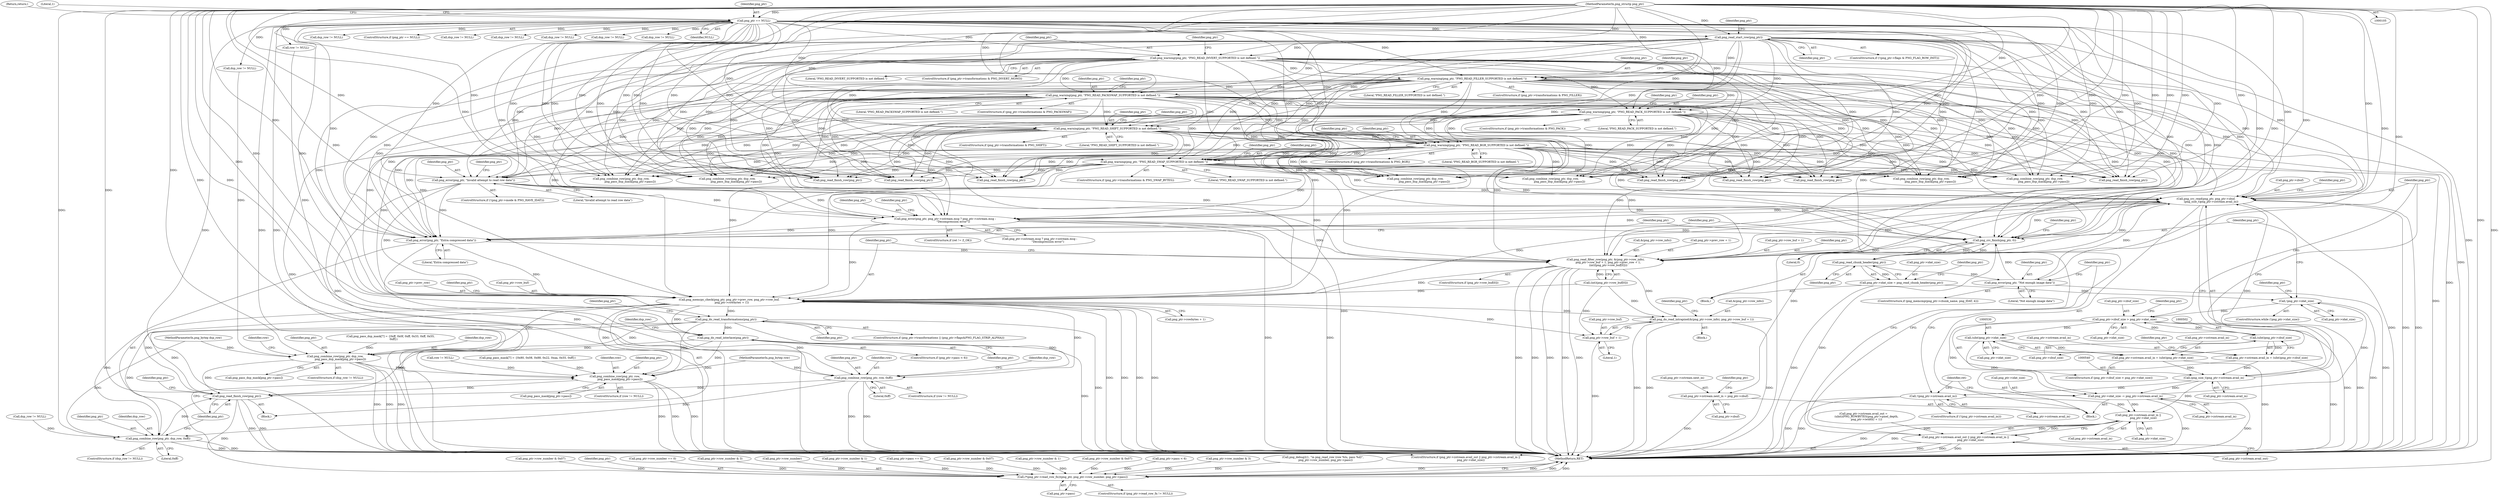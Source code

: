 digraph "0_Chrome_7f3d85b096f66870a15b37c2f40b219b2e292693_8@API" {
"1000534" [label="(Call,png_crc_read(png_ptr, png_ptr->zbuf,\n            (png_size_t)png_ptr->zstream.avail_in))"];
"1000187" [label="(Call,png_warning(png_ptr, \"PNG_READ_PACK_SUPPORTED is not defined.\"))"];
"1000178" [label="(Call,png_warning(png_ptr, \"PNG_READ_PACKSWAP_SUPPORTED is not defined.\"))"];
"1000139" [label="(Call,png_read_start_row(png_ptr))"];
"1000119" [label="(Call,png_ptr == NULL)"];
"1000106" [label="(MethodParameterIn,png_structp png_ptr)"];
"1000169" [label="(Call,png_warning(png_ptr, \"PNG_READ_FILLER_SUPPORTED is not defined.\"))"];
"1000160" [label="(Call,png_warning(png_ptr, \"PNG_READ_INVERT_SUPPORTED is not defined.\"))"];
"1000205" [label="(Call,png_warning(png_ptr, \"PNG_READ_BGR_SUPPORTED is not defined.\"))"];
"1000196" [label="(Call,png_warning(png_ptr, \"PNG_READ_SHIFT_SUPPORTED is not defined.\"))"];
"1000431" [label="(Call,png_error(png_ptr, \"Invalid attempt to read row data\"))"];
"1000214" [label="(Call,png_warning(png_ptr, \"PNG_READ_SWAP_SUPPORTED is not defined.\"))"];
"1000483" [label="(Call,png_read_chunk_header(png_ptr))"];
"1000476" [label="(Call,png_crc_finish(png_ptr, 0))"];
"1000534" [label="(Call,png_crc_read(png_ptr, png_ptr->zbuf,\n            (png_size_t)png_ptr->zstream.avail_in))"];
"1000492" [label="(Call,png_error(png_ptr, \"Not enough image data\"))"];
"1000602" [label="(Call,png_error(png_ptr, png_ptr->zstream.msg ? png_ptr->zstream.msg :\n                   \"Decompression error\"))"];
"1000539" [label="(Call,(png_size_t)png_ptr->zstream.avail_in)"];
"1000523" [label="(Call,png_ptr->zstream.avail_in = (uInt)png_ptr->idat_size)"];
"1000529" [label="(Call,(uInt)png_ptr->idat_size)"];
"1000516" [label="(Call,png_ptr->zbuf_size > png_ptr->idat_size)"];
"1000501" [label="(Call,(uInt)png_ptr->zbuf_size)"];
"1000471" [label="(Call,!png_ptr->idat_size)"];
"1000479" [label="(Call,png_ptr->idat_size = png_read_chunk_header(png_ptr))"];
"1000546" [label="(Call,png_ptr->idat_size -= png_ptr->zstream.avail_in)"];
"1000495" [label="(Call,png_ptr->zstream.avail_in = (uInt)png_ptr->zbuf_size)"];
"1000463" [label="(Call,!(png_ptr->zstream.avail_in))"];
"1000575" [label="(Call,png_ptr->zstream.avail_in ||\n            png_ptr->idat_size)"];
"1000569" [label="(Call,png_ptr->zstream.avail_out || png_ptr->zstream.avail_in ||\n            png_ptr->idat_size)"];
"1000506" [label="(Call,png_ptr->zstream.next_in = png_ptr->zbuf)"];
"1000584" [label="(Call,png_error(png_ptr, \"Extra compressed data\"))"];
"1000689" [label="(Call,png_read_filter_row(png_ptr, &(png_ptr->row_info),\n      png_ptr->row_buf + 1, png_ptr->prev_row + 1,\n      (int)(png_ptr->row_buf[0])))"];
"1000712" [label="(Call,png_memcpy_check(png_ptr, png_ptr->prev_row, png_ptr->row_buf,\n      png_ptr->rowbytes + 1))"];
"1000738" [label="(Call,png_do_read_intrapixel(&(png_ptr->row_info), png_ptr->row_buf + 1))"];
"1000743" [label="(Call,png_ptr->row_buf + 1)"];
"1000758" [label="(Call,png_do_read_transformations(png_ptr))"];
"1000777" [label="(Call,png_do_read_interlace(png_ptr))"];
"1000783" [label="(Call,png_combine_row(png_ptr, dsp_row,\n            png_pass_dsp_mask[png_ptr->pass]))"];
"1000795" [label="(Call,png_combine_row(png_ptr, row,\n            png_pass_mask[png_ptr->pass]))"];
"1000821" [label="(Call,png_read_finish_row(png_ptr))"];
"1000829" [label="(Call,(*(png_ptr->read_row_fn))(png_ptr, png_ptr->row_number, png_ptr->pass))"];
"1000809" [label="(Call,png_combine_row(png_ptr, row, 0xff))"];
"1000817" [label="(Call,png_combine_row(png_ptr, dsp_row, 0xff))"];
"1000480" [label="(Call,png_ptr->idat_size)"];
"1000509" [label="(Identifier,png_ptr)"];
"1000122" [label="(Return,return;)"];
"1000124" [label="(Literal,1)"];
"1000109" [label="(Block,)"];
"1000720" [label="(Call,png_ptr->rowbytes + 1)"];
"1000695" [label="(Call,png_ptr->row_buf + 1)"];
"1000396" [label="(Call,dsp_row != NULL)"];
"1000689" [label="(Call,png_read_filter_row(png_ptr, &(png_ptr->row_info),\n      png_ptr->row_buf + 1, png_ptr->prev_row + 1,\n      (int)(png_ptr->row_buf[0])))"];
"1000216" [label="(Literal,\"PNG_READ_SWAP_SUPPORTED is not defined.\")"];
"1000432" [label="(Identifier,png_ptr)"];
"1000235" [label="(Call,png_ptr->row_number & 0x07)"];
"1000690" [label="(Identifier,png_ptr)"];
"1000433" [label="(Literal,\"Invalid attempt to read row data\")"];
"1000512" [label="(Call,png_ptr->zbuf)"];
"1000492" [label="(Call,png_error(png_ptr, \"Not enough image data\"))"];
"1000792" [label="(Call,row != NULL)"];
"1000781" [label="(Identifier,dsp_row)"];
"1000196" [label="(Call,png_warning(png_ptr, \"PNG_READ_SHIFT_SUPPORTED is not defined.\"))"];
"1000211" [label="(Identifier,png_ptr)"];
"1000199" [label="(ControlStructure,if (png_ptr->transformations & PNG_BGR))"];
"1000581" [label="(Call,png_ptr->idat_size)"];
"1000598" [label="(ControlStructure,if (ret != Z_OK))"];
"1000171" [label="(Literal,\"PNG_READ_FILLER_SUPPORTED is not defined.\")"];
"1000115" [label="(Call,png_pass_mask[7] = {0x80, 0x08, 0x88, 0x22, 0xaa, 0x55, 0xff})"];
"1000197" [label="(Identifier,png_ptr)"];
"1000531" [label="(Call,png_ptr->idat_size)"];
"1000806" [label="(Call,row != NULL)"];
"1000469" [label="(Block,)"];
"1000118" [label="(ControlStructure,if (png_ptr == NULL))"];
"1000585" [label="(Identifier,png_ptr)"];
"1000797" [label="(Identifier,row)"];
"1000481" [label="(Identifier,png_ptr)"];
"1000830" [label="(Identifier,png_ptr)"];
"1000809" [label="(Call,png_combine_row(png_ptr, row, 0xff))"];
"1000193" [label="(Identifier,png_ptr)"];
"1000494" [label="(Literal,\"Not enough image data\")"];
"1000759" [label="(Identifier,png_ptr)"];
"1000143" [label="(Call,png_ptr->row_number == 0)"];
"1000322" [label="(Call,png_ptr->row_number & 3)"];
"1000780" [label="(Call,dsp_row != NULL)"];
"1000714" [label="(Call,png_ptr->prev_row)"];
"1000683" [label="(ControlStructure,if (png_ptr->row_buf[0]))"];
"1000220" [label="(Identifier,png_ptr)"];
"1000140" [label="(Identifier,png_ptr)"];
"1000834" [label="(Call,png_ptr->pass)"];
"1000784" [label="(Identifier,png_ptr)"];
"1000831" [label="(Call,png_ptr->row_number)"];
"1000414" [label="(Call,png_ptr->row_number & 1)"];
"1000779" [label="(ControlStructure,if (dsp_row != NULL))"];
"1000208" [label="(ControlStructure,if (png_ptr->transformations & PNG_SWAP_BYTES))"];
"1000729" [label="(Identifier,png_ptr)"];
"1000738" [label="(Call,png_do_read_intrapixel(&(png_ptr->row_info), png_ptr->row_buf + 1))"];
"1000586" [label="(Literal,\"Extra compressed data\")"];
"1000535" [label="(Identifier,png_ptr)"];
"1000179" [label="(Identifier,png_ptr)"];
"1000160" [label="(Call,png_warning(png_ptr, \"PNG_READ_INVERT_SUPPORTED is not defined.\"))"];
"1000206" [label="(Identifier,png_ptr)"];
"1000190" [label="(ControlStructure,if (png_ptr->transformations & PNG_SHIFT))"];
"1000169" [label="(Call,png_warning(png_ptr, \"PNG_READ_FILLER_SUPPORTED is not defined.\"))"];
"1000120" [label="(Identifier,png_ptr)"];
"1000777" [label="(Call,png_do_read_interlace(png_ptr))"];
"1000771" [label="(ControlStructure,if (png_ptr->pass < 6))"];
"1000713" [label="(Identifier,png_ptr)"];
"1000529" [label="(Call,(uInt)png_ptr->idat_size)"];
"1000822" [label="(Identifier,png_ptr)"];
"1000334" [label="(Call,dsp_row != NULL)"];
"1000691" [label="(Call,&(png_ptr->row_info))"];
"1000198" [label="(Literal,\"PNG_READ_SHIFT_SUPPORTED is not defined.\")"];
"1000589" [label="(Identifier,png_ptr)"];
"1000744" [label="(Call,png_ptr->row_buf)"];
"1000758" [label="(Call,png_do_read_transformations(png_ptr))"];
"1000181" [label="(ControlStructure,if (png_ptr->transformations & PNG_PACK))"];
"1000471" [label="(Call,!png_ptr->idat_size)"];
"1000536" [label="(Call,png_ptr->zbuf)"];
"1000407" [label="(Call,png_read_finish_row(png_ptr))"];
"1000484" [label="(Identifier,png_ptr)"];
"1000747" [label="(Literal,1)"];
"1000501" [label="(Call,(uInt)png_ptr->zbuf_size)"];
"1000818" [label="(Identifier,png_ptr)"];
"1000337" [label="(Call,png_combine_row(png_ptr, dsp_row,\n                     png_pass_dsp_mask[png_ptr->pass]))"];
"1000515" [label="(ControlStructure,if (png_ptr->zbuf_size > png_ptr->idat_size))"];
"1000345" [label="(Call,png_read_finish_row(png_ptr))"];
"1000520" [label="(Call,png_ptr->idat_size)"];
"1000180" [label="(Literal,\"PNG_READ_PACKSWAP_SUPPORTED is not defined.\")"];
"1000717" [label="(Call,png_ptr->row_buf)"];
"1000820" [label="(Literal,0xff)"];
"1000253" [label="(Call,png_read_finish_row(png_ptr))"];
"1000568" [label="(ControlStructure,if (png_ptr->zstream.avail_out || png_ptr->zstream.avail_in ||\n            png_ptr->idat_size))"];
"1000498" [label="(Identifier,png_ptr)"];
"1000798" [label="(Call,png_pass_mask[png_ptr->pass])"];
"1000811" [label="(Identifier,row)"];
"1000189" [label="(Literal,\"PNG_READ_PACK_SUPPORTED is not defined.\")"];
"1000184" [label="(Identifier,png_ptr)"];
"1000570" [label="(Call,png_ptr->zstream.avail_out)"];
"1000299" [label="(Call,dsp_row != NULL)"];
"1000603" [label="(Identifier,png_ptr)"];
"1000399" [label="(Call,png_combine_row(png_ptr, dsp_row,\n                     png_pass_dsp_mask[png_ptr->pass]))"];
"1000424" [label="(ControlStructure,if (!(png_ptr->mode & PNG_HAVE_IDAT)))"];
"1000539" [label="(Call,(png_size_t)png_ptr->zstream.avail_in)"];
"1000493" [label="(Identifier,png_ptr)"];
"1000187" [label="(Call,png_warning(png_ptr, \"PNG_READ_PACK_SUPPORTED is not defined.\"))"];
"1000163" [label="(ControlStructure,if (png_ptr->transformations & PNG_FILLER))"];
"1000796" [label="(Identifier,png_ptr)"];
"1000215" [label="(Identifier,png_ptr)"];
"1000705" [label="(Call,(int)(png_ptr->row_buf[0]))"];
"1000148" [label="(Call,png_ptr->pass == 0)"];
"1000242" [label="(Call,dsp_row != NULL)"];
"1000823" [label="(ControlStructure,if (png_ptr->read_row_fn != NULL))"];
"1000473" [label="(Identifier,png_ptr)"];
"1000496" [label="(Call,png_ptr->zstream.avail_in)"];
"1000307" [label="(Call,png_combine_row(png_ptr, dsp_row,\n                     png_pass_dsp_mask[png_ptr->pass]))"];
"1000813" [label="(ControlStructure,if (dsp_row != NULL))"];
"1000272" [label="(Call,dsp_row != NULL)"];
"1000783" [label="(Call,png_combine_row(png_ptr, dsp_row,\n            png_pass_dsp_mask[png_ptr->pass]))"];
"1000763" [label="(Identifier,png_ptr)"];
"1000132" [label="(ControlStructure,if (!(png_ptr->flags & PNG_FLAG_ROW_INIT)))"];
"1000550" [label="(Call,png_ptr->zstream.avail_in)"];
"1000170" [label="(Identifier,png_ptr)"];
"1000791" [label="(ControlStructure,if (row != NULL))"];
"1000205" [label="(Call,png_warning(png_ptr, \"PNG_READ_BGR_SUPPORTED is not defined.\"))"];
"1000112" [label="(Call,png_pass_dsp_mask[7] = {0xff, 0x0f, 0xff, 0x33, 0xff, 0x55,\n       0xff})"];
"1000214" [label="(Call,png_warning(png_ptr, \"PNG_READ_SWAP_SUPPORTED is not defined.\"))"];
"1000569" [label="(Call,png_ptr->zstream.avail_out || png_ptr->zstream.avail_in ||\n            png_ptr->idat_size)"];
"1000161" [label="(Identifier,png_ptr)"];
"1000516" [label="(Call,png_ptr->zbuf_size > png_ptr->idat_size)"];
"1000826" [label="(Identifier,png_ptr)"];
"1000507" [label="(Call,png_ptr->zstream.next_in)"];
"1000819" [label="(Identifier,dsp_row)"];
"1000315" [label="(Call,png_read_finish_row(png_ptr))"];
"1000517" [label="(Call,png_ptr->zbuf_size)"];
"1000188" [label="(Identifier,png_ptr)"];
"1000778" [label="(Identifier,png_ptr)"];
"1000575" [label="(Call,png_ptr->zstream.avail_in ||\n            png_ptr->idat_size)"];
"1000743" [label="(Call,png_ptr->row_buf + 1)"];
"1000786" [label="(Call,png_pass_dsp_mask[png_ptr->pass])"];
"1000361" [label="(Call,dsp_row != NULL)"];
"1000495" [label="(Call,png_ptr->zstream.avail_in = (uInt)png_ptr->zbuf_size)"];
"1000700" [label="(Call,png_ptr->prev_row + 1)"];
"1000485" [label="(ControlStructure,if (png_memcmp(png_ptr->chunk_name, png_IDAT, 4)))"];
"1000477" [label="(Identifier,png_ptr)"];
"1000604" [label="(Call,png_ptr->zstream.msg ? png_ptr->zstream.msg :\n                   \"Decompression error\")"];
"1000475" [label="(Block,)"];
"1000431" [label="(Call,png_error(png_ptr, \"Invalid attempt to read row data\"))"];
"1000245" [label="(Call,png_combine_row(png_ptr, dsp_row,\n                     png_pass_dsp_mask[png_ptr->pass]))"];
"1000283" [label="(Call,png_read_finish_row(png_ptr))"];
"1000785" [label="(Identifier,dsp_row)"];
"1000534" [label="(Call,png_crc_read(png_ptr, png_ptr->zbuf,\n            (png_size_t)png_ptr->zstream.avail_in))"];
"1000166" [label="(Identifier,png_ptr)"];
"1000172" [label="(ControlStructure,if (png_ptr->transformations & PNG_PACKSWAP))"];
"1000751" [label="(Identifier,png_ptr)"];
"1000260" [label="(Call,png_ptr->row_number & 0x07)"];
"1000814" [label="(Call,dsp_row != NULL)"];
"1000202" [label="(Identifier,png_ptr)"];
"1000815" [label="(Identifier,dsp_row)"];
"1000478" [label="(Literal,0)"];
"1000739" [label="(Call,&(png_ptr->row_info))"];
"1000162" [label="(Literal,\"PNG_READ_INVERT_SUPPORTED is not defined.\")"];
"1000541" [label="(Call,png_ptr->zstream.avail_in)"];
"1000546" [label="(Call,png_ptr->idat_size -= png_ptr->zstream.avail_in)"];
"1000548" [label="(Identifier,png_ptr)"];
"1000207" [label="(Literal,\"PNG_READ_BGR_SUPPORTED is not defined.\")"];
"1000829" [label="(Call,(*(png_ptr->read_row_fn))(png_ptr, png_ptr->row_number, png_ptr->pass))"];
"1000584" [label="(Call,png_error(png_ptr, \"Extra compressed data\"))"];
"1000275" [label="(Call,png_combine_row(png_ptr, dsp_row,\n                     png_pass_dsp_mask[png_ptr->pass]))"];
"1000443" [label="(Call,png_ptr->zstream.avail_out =\n       (uInt)(PNG_ROWBYTES(png_ptr->pixel_depth,\n       png_ptr->iwidth) + 1))"];
"1000483" [label="(Call,png_read_chunk_header(png_ptr))"];
"1000518" [label="(Identifier,png_ptr)"];
"1000476" [label="(Call,png_crc_finish(png_ptr, 0))"];
"1000837" [label="(MethodReturn,RET)"];
"1000462" [label="(ControlStructure,if (!(png_ptr->zstream.avail_in)))"];
"1000472" [label="(Call,png_ptr->idat_size)"];
"1000178" [label="(Call,png_warning(png_ptr, \"PNG_READ_PACKSWAP_SUPPORTED is not defined.\"))"];
"1000523" [label="(Call,png_ptr->zstream.avail_in = (uInt)png_ptr->idat_size)"];
"1000420" [label="(Call,png_read_finish_row(png_ptr))"];
"1000119" [label="(Call,png_ptr == NULL)"];
"1000602" [label="(Call,png_error(png_ptr, png_ptr->zstream.msg ? png_ptr->zstream.msg :\n                   \"Decompression error\"))"];
"1000175" [label="(Identifier,png_ptr)"];
"1000464" [label="(Call,png_ptr->zstream.avail_in)"];
"1000547" [label="(Call,png_ptr->idat_size)"];
"1000139" [label="(Call,png_read_start_row(png_ptr))"];
"1000384" [label="(Call,png_ptr->row_number & 1)"];
"1000712" [label="(Call,png_memcpy_check(png_ptr, png_ptr->prev_row, png_ptr->row_buf,\n      png_ptr->rowbytes + 1))"];
"1000821" [label="(Call,png_read_finish_row(png_ptr))"];
"1000810" [label="(Identifier,png_ptr)"];
"1000812" [label="(Literal,0xff)"];
"1000290" [label="(Call,png_ptr->row_number & 0x07)"];
"1000437" [label="(Identifier,png_ptr)"];
"1000805" [label="(ControlStructure,if (row != NULL))"];
"1000463" [label="(Call,!(png_ptr->zstream.avail_in))"];
"1000772" [label="(Call,png_ptr->pass < 6)"];
"1000793" [label="(Identifier,row)"];
"1000748" [label="(ControlStructure,if (png_ptr->transformations || (png_ptr->flags&PNG_FLAG_STRIP_ALPHA)))"];
"1000470" [label="(ControlStructure,while (!png_ptr->idat_size))"];
"1000506" [label="(Call,png_ptr->zstream.next_in = png_ptr->zbuf)"];
"1000795" [label="(Call,png_combine_row(png_ptr, row,\n            png_pass_mask[png_ptr->pass]))"];
"1000817" [label="(Call,png_combine_row(png_ptr, dsp_row, 0xff))"];
"1000576" [label="(Call,png_ptr->zstream.avail_in)"];
"1000352" [label="(Call,png_ptr->row_number & 3)"];
"1000556" [label="(Identifier,ret)"];
"1000479" [label="(Call,png_ptr->idat_size = png_read_chunk_header(png_ptr))"];
"1000106" [label="(MethodParameterIn,png_structp png_ptr)"];
"1000121" [label="(Identifier,NULL)"];
"1000737" [label="(Block,)"];
"1000618" [label="(Identifier,png_ptr)"];
"1000503" [label="(Call,png_ptr->zbuf_size)"];
"1000377" [label="(Call,png_read_finish_row(png_ptr))"];
"1000154" [label="(ControlStructure,if (png_ptr->transformations & PNG_INVERT_MONO))"];
"1000526" [label="(Identifier,png_ptr)"];
"1000107" [label="(MethodParameterIn,png_bytep row)"];
"1000369" [label="(Call,png_combine_row(png_ptr, dsp_row,\n                     png_pass_dsp_mask[png_ptr->pass]))"];
"1000488" [label="(Identifier,png_ptr)"];
"1000123" [label="(Call,png_debug2(1, \"in png_read_row (row %lu, pass %d)\",\n      png_ptr->row_number, png_ptr->pass))"];
"1000524" [label="(Call,png_ptr->zstream.avail_in)"];
"1000145" [label="(Identifier,png_ptr)"];
"1000108" [label="(MethodParameterIn,png_bytep dsp_row)"];
"1000534" -> "1000469"  [label="AST: "];
"1000534" -> "1000539"  [label="CFG: "];
"1000535" -> "1000534"  [label="AST: "];
"1000536" -> "1000534"  [label="AST: "];
"1000539" -> "1000534"  [label="AST: "];
"1000548" -> "1000534"  [label="CFG: "];
"1000534" -> "1000837"  [label="DDG: "];
"1000534" -> "1000837"  [label="DDG: "];
"1000534" -> "1000837"  [label="DDG: "];
"1000534" -> "1000476"  [label="DDG: "];
"1000534" -> "1000506"  [label="DDG: "];
"1000187" -> "1000534"  [label="DDG: "];
"1000178" -> "1000534"  [label="DDG: "];
"1000205" -> "1000534"  [label="DDG: "];
"1000431" -> "1000534"  [label="DDG: "];
"1000196" -> "1000534"  [label="DDG: "];
"1000119" -> "1000534"  [label="DDG: "];
"1000160" -> "1000534"  [label="DDG: "];
"1000483" -> "1000534"  [label="DDG: "];
"1000139" -> "1000534"  [label="DDG: "];
"1000492" -> "1000534"  [label="DDG: "];
"1000214" -> "1000534"  [label="DDG: "];
"1000602" -> "1000534"  [label="DDG: "];
"1000169" -> "1000534"  [label="DDG: "];
"1000106" -> "1000534"  [label="DDG: "];
"1000539" -> "1000534"  [label="DDG: "];
"1000534" -> "1000584"  [label="DDG: "];
"1000534" -> "1000602"  [label="DDG: "];
"1000534" -> "1000689"  [label="DDG: "];
"1000534" -> "1000712"  [label="DDG: "];
"1000187" -> "1000181"  [label="AST: "];
"1000187" -> "1000189"  [label="CFG: "];
"1000188" -> "1000187"  [label="AST: "];
"1000189" -> "1000187"  [label="AST: "];
"1000193" -> "1000187"  [label="CFG: "];
"1000187" -> "1000837"  [label="DDG: "];
"1000178" -> "1000187"  [label="DDG: "];
"1000139" -> "1000187"  [label="DDG: "];
"1000119" -> "1000187"  [label="DDG: "];
"1000169" -> "1000187"  [label="DDG: "];
"1000160" -> "1000187"  [label="DDG: "];
"1000106" -> "1000187"  [label="DDG: "];
"1000187" -> "1000196"  [label="DDG: "];
"1000187" -> "1000205"  [label="DDG: "];
"1000187" -> "1000214"  [label="DDG: "];
"1000187" -> "1000245"  [label="DDG: "];
"1000187" -> "1000253"  [label="DDG: "];
"1000187" -> "1000275"  [label="DDG: "];
"1000187" -> "1000283"  [label="DDG: "];
"1000187" -> "1000307"  [label="DDG: "];
"1000187" -> "1000315"  [label="DDG: "];
"1000187" -> "1000337"  [label="DDG: "];
"1000187" -> "1000345"  [label="DDG: "];
"1000187" -> "1000369"  [label="DDG: "];
"1000187" -> "1000377"  [label="DDG: "];
"1000187" -> "1000399"  [label="DDG: "];
"1000187" -> "1000407"  [label="DDG: "];
"1000187" -> "1000420"  [label="DDG: "];
"1000187" -> "1000431"  [label="DDG: "];
"1000187" -> "1000476"  [label="DDG: "];
"1000187" -> "1000584"  [label="DDG: "];
"1000187" -> "1000602"  [label="DDG: "];
"1000187" -> "1000689"  [label="DDG: "];
"1000187" -> "1000712"  [label="DDG: "];
"1000178" -> "1000172"  [label="AST: "];
"1000178" -> "1000180"  [label="CFG: "];
"1000179" -> "1000178"  [label="AST: "];
"1000180" -> "1000178"  [label="AST: "];
"1000184" -> "1000178"  [label="CFG: "];
"1000178" -> "1000837"  [label="DDG: "];
"1000139" -> "1000178"  [label="DDG: "];
"1000119" -> "1000178"  [label="DDG: "];
"1000169" -> "1000178"  [label="DDG: "];
"1000160" -> "1000178"  [label="DDG: "];
"1000106" -> "1000178"  [label="DDG: "];
"1000178" -> "1000196"  [label="DDG: "];
"1000178" -> "1000205"  [label="DDG: "];
"1000178" -> "1000214"  [label="DDG: "];
"1000178" -> "1000245"  [label="DDG: "];
"1000178" -> "1000253"  [label="DDG: "];
"1000178" -> "1000275"  [label="DDG: "];
"1000178" -> "1000283"  [label="DDG: "];
"1000178" -> "1000307"  [label="DDG: "];
"1000178" -> "1000315"  [label="DDG: "];
"1000178" -> "1000337"  [label="DDG: "];
"1000178" -> "1000345"  [label="DDG: "];
"1000178" -> "1000369"  [label="DDG: "];
"1000178" -> "1000377"  [label="DDG: "];
"1000178" -> "1000399"  [label="DDG: "];
"1000178" -> "1000407"  [label="DDG: "];
"1000178" -> "1000420"  [label="DDG: "];
"1000178" -> "1000431"  [label="DDG: "];
"1000178" -> "1000476"  [label="DDG: "];
"1000178" -> "1000584"  [label="DDG: "];
"1000178" -> "1000602"  [label="DDG: "];
"1000178" -> "1000689"  [label="DDG: "];
"1000178" -> "1000712"  [label="DDG: "];
"1000139" -> "1000132"  [label="AST: "];
"1000139" -> "1000140"  [label="CFG: "];
"1000140" -> "1000139"  [label="AST: "];
"1000145" -> "1000139"  [label="CFG: "];
"1000139" -> "1000837"  [label="DDG: "];
"1000119" -> "1000139"  [label="DDG: "];
"1000106" -> "1000139"  [label="DDG: "];
"1000139" -> "1000160"  [label="DDG: "];
"1000139" -> "1000169"  [label="DDG: "];
"1000139" -> "1000196"  [label="DDG: "];
"1000139" -> "1000205"  [label="DDG: "];
"1000139" -> "1000214"  [label="DDG: "];
"1000139" -> "1000245"  [label="DDG: "];
"1000139" -> "1000253"  [label="DDG: "];
"1000139" -> "1000275"  [label="DDG: "];
"1000139" -> "1000283"  [label="DDG: "];
"1000139" -> "1000307"  [label="DDG: "];
"1000139" -> "1000315"  [label="DDG: "];
"1000139" -> "1000337"  [label="DDG: "];
"1000139" -> "1000345"  [label="DDG: "];
"1000139" -> "1000369"  [label="DDG: "];
"1000139" -> "1000377"  [label="DDG: "];
"1000139" -> "1000399"  [label="DDG: "];
"1000139" -> "1000407"  [label="DDG: "];
"1000139" -> "1000420"  [label="DDG: "];
"1000139" -> "1000431"  [label="DDG: "];
"1000139" -> "1000476"  [label="DDG: "];
"1000139" -> "1000584"  [label="DDG: "];
"1000139" -> "1000602"  [label="DDG: "];
"1000139" -> "1000689"  [label="DDG: "];
"1000139" -> "1000712"  [label="DDG: "];
"1000119" -> "1000118"  [label="AST: "];
"1000119" -> "1000121"  [label="CFG: "];
"1000120" -> "1000119"  [label="AST: "];
"1000121" -> "1000119"  [label="AST: "];
"1000122" -> "1000119"  [label="CFG: "];
"1000124" -> "1000119"  [label="CFG: "];
"1000119" -> "1000837"  [label="DDG: "];
"1000119" -> "1000837"  [label="DDG: "];
"1000119" -> "1000837"  [label="DDG: "];
"1000106" -> "1000119"  [label="DDG: "];
"1000119" -> "1000160"  [label="DDG: "];
"1000119" -> "1000169"  [label="DDG: "];
"1000119" -> "1000196"  [label="DDG: "];
"1000119" -> "1000205"  [label="DDG: "];
"1000119" -> "1000214"  [label="DDG: "];
"1000119" -> "1000242"  [label="DDG: "];
"1000119" -> "1000245"  [label="DDG: "];
"1000119" -> "1000253"  [label="DDG: "];
"1000119" -> "1000272"  [label="DDG: "];
"1000119" -> "1000275"  [label="DDG: "];
"1000119" -> "1000283"  [label="DDG: "];
"1000119" -> "1000299"  [label="DDG: "];
"1000119" -> "1000307"  [label="DDG: "];
"1000119" -> "1000315"  [label="DDG: "];
"1000119" -> "1000334"  [label="DDG: "];
"1000119" -> "1000337"  [label="DDG: "];
"1000119" -> "1000345"  [label="DDG: "];
"1000119" -> "1000361"  [label="DDG: "];
"1000119" -> "1000369"  [label="DDG: "];
"1000119" -> "1000377"  [label="DDG: "];
"1000119" -> "1000396"  [label="DDG: "];
"1000119" -> "1000399"  [label="DDG: "];
"1000119" -> "1000407"  [label="DDG: "];
"1000119" -> "1000420"  [label="DDG: "];
"1000119" -> "1000431"  [label="DDG: "];
"1000119" -> "1000476"  [label="DDG: "];
"1000119" -> "1000584"  [label="DDG: "];
"1000119" -> "1000602"  [label="DDG: "];
"1000119" -> "1000689"  [label="DDG: "];
"1000119" -> "1000712"  [label="DDG: "];
"1000119" -> "1000780"  [label="DDG: "];
"1000119" -> "1000806"  [label="DDG: "];
"1000106" -> "1000105"  [label="AST: "];
"1000106" -> "1000837"  [label="DDG: "];
"1000106" -> "1000160"  [label="DDG: "];
"1000106" -> "1000169"  [label="DDG: "];
"1000106" -> "1000196"  [label="DDG: "];
"1000106" -> "1000205"  [label="DDG: "];
"1000106" -> "1000214"  [label="DDG: "];
"1000106" -> "1000245"  [label="DDG: "];
"1000106" -> "1000253"  [label="DDG: "];
"1000106" -> "1000275"  [label="DDG: "];
"1000106" -> "1000283"  [label="DDG: "];
"1000106" -> "1000307"  [label="DDG: "];
"1000106" -> "1000315"  [label="DDG: "];
"1000106" -> "1000337"  [label="DDG: "];
"1000106" -> "1000345"  [label="DDG: "];
"1000106" -> "1000369"  [label="DDG: "];
"1000106" -> "1000377"  [label="DDG: "];
"1000106" -> "1000399"  [label="DDG: "];
"1000106" -> "1000407"  [label="DDG: "];
"1000106" -> "1000420"  [label="DDG: "];
"1000106" -> "1000431"  [label="DDG: "];
"1000106" -> "1000476"  [label="DDG: "];
"1000106" -> "1000483"  [label="DDG: "];
"1000106" -> "1000492"  [label="DDG: "];
"1000106" -> "1000584"  [label="DDG: "];
"1000106" -> "1000602"  [label="DDG: "];
"1000106" -> "1000689"  [label="DDG: "];
"1000106" -> "1000712"  [label="DDG: "];
"1000106" -> "1000758"  [label="DDG: "];
"1000106" -> "1000777"  [label="DDG: "];
"1000106" -> "1000783"  [label="DDG: "];
"1000106" -> "1000795"  [label="DDG: "];
"1000106" -> "1000809"  [label="DDG: "];
"1000106" -> "1000817"  [label="DDG: "];
"1000106" -> "1000821"  [label="DDG: "];
"1000106" -> "1000829"  [label="DDG: "];
"1000169" -> "1000163"  [label="AST: "];
"1000169" -> "1000171"  [label="CFG: "];
"1000170" -> "1000169"  [label="AST: "];
"1000171" -> "1000169"  [label="AST: "];
"1000175" -> "1000169"  [label="CFG: "];
"1000169" -> "1000837"  [label="DDG: "];
"1000160" -> "1000169"  [label="DDG: "];
"1000169" -> "1000196"  [label="DDG: "];
"1000169" -> "1000205"  [label="DDG: "];
"1000169" -> "1000214"  [label="DDG: "];
"1000169" -> "1000245"  [label="DDG: "];
"1000169" -> "1000253"  [label="DDG: "];
"1000169" -> "1000275"  [label="DDG: "];
"1000169" -> "1000283"  [label="DDG: "];
"1000169" -> "1000307"  [label="DDG: "];
"1000169" -> "1000315"  [label="DDG: "];
"1000169" -> "1000337"  [label="DDG: "];
"1000169" -> "1000345"  [label="DDG: "];
"1000169" -> "1000369"  [label="DDG: "];
"1000169" -> "1000377"  [label="DDG: "];
"1000169" -> "1000399"  [label="DDG: "];
"1000169" -> "1000407"  [label="DDG: "];
"1000169" -> "1000420"  [label="DDG: "];
"1000169" -> "1000431"  [label="DDG: "];
"1000169" -> "1000476"  [label="DDG: "];
"1000169" -> "1000584"  [label="DDG: "];
"1000169" -> "1000602"  [label="DDG: "];
"1000169" -> "1000689"  [label="DDG: "];
"1000169" -> "1000712"  [label="DDG: "];
"1000160" -> "1000154"  [label="AST: "];
"1000160" -> "1000162"  [label="CFG: "];
"1000161" -> "1000160"  [label="AST: "];
"1000162" -> "1000160"  [label="AST: "];
"1000166" -> "1000160"  [label="CFG: "];
"1000160" -> "1000837"  [label="DDG: "];
"1000160" -> "1000196"  [label="DDG: "];
"1000160" -> "1000205"  [label="DDG: "];
"1000160" -> "1000214"  [label="DDG: "];
"1000160" -> "1000245"  [label="DDG: "];
"1000160" -> "1000253"  [label="DDG: "];
"1000160" -> "1000275"  [label="DDG: "];
"1000160" -> "1000283"  [label="DDG: "];
"1000160" -> "1000307"  [label="DDG: "];
"1000160" -> "1000315"  [label="DDG: "];
"1000160" -> "1000337"  [label="DDG: "];
"1000160" -> "1000345"  [label="DDG: "];
"1000160" -> "1000369"  [label="DDG: "];
"1000160" -> "1000377"  [label="DDG: "];
"1000160" -> "1000399"  [label="DDG: "];
"1000160" -> "1000407"  [label="DDG: "];
"1000160" -> "1000420"  [label="DDG: "];
"1000160" -> "1000431"  [label="DDG: "];
"1000160" -> "1000476"  [label="DDG: "];
"1000160" -> "1000584"  [label="DDG: "];
"1000160" -> "1000602"  [label="DDG: "];
"1000160" -> "1000689"  [label="DDG: "];
"1000160" -> "1000712"  [label="DDG: "];
"1000205" -> "1000199"  [label="AST: "];
"1000205" -> "1000207"  [label="CFG: "];
"1000206" -> "1000205"  [label="AST: "];
"1000207" -> "1000205"  [label="AST: "];
"1000211" -> "1000205"  [label="CFG: "];
"1000205" -> "1000837"  [label="DDG: "];
"1000196" -> "1000205"  [label="DDG: "];
"1000205" -> "1000214"  [label="DDG: "];
"1000205" -> "1000245"  [label="DDG: "];
"1000205" -> "1000253"  [label="DDG: "];
"1000205" -> "1000275"  [label="DDG: "];
"1000205" -> "1000283"  [label="DDG: "];
"1000205" -> "1000307"  [label="DDG: "];
"1000205" -> "1000315"  [label="DDG: "];
"1000205" -> "1000337"  [label="DDG: "];
"1000205" -> "1000345"  [label="DDG: "];
"1000205" -> "1000369"  [label="DDG: "];
"1000205" -> "1000377"  [label="DDG: "];
"1000205" -> "1000399"  [label="DDG: "];
"1000205" -> "1000407"  [label="DDG: "];
"1000205" -> "1000420"  [label="DDG: "];
"1000205" -> "1000431"  [label="DDG: "];
"1000205" -> "1000476"  [label="DDG: "];
"1000205" -> "1000584"  [label="DDG: "];
"1000205" -> "1000602"  [label="DDG: "];
"1000205" -> "1000689"  [label="DDG: "];
"1000205" -> "1000712"  [label="DDG: "];
"1000196" -> "1000190"  [label="AST: "];
"1000196" -> "1000198"  [label="CFG: "];
"1000197" -> "1000196"  [label="AST: "];
"1000198" -> "1000196"  [label="AST: "];
"1000202" -> "1000196"  [label="CFG: "];
"1000196" -> "1000837"  [label="DDG: "];
"1000196" -> "1000214"  [label="DDG: "];
"1000196" -> "1000245"  [label="DDG: "];
"1000196" -> "1000253"  [label="DDG: "];
"1000196" -> "1000275"  [label="DDG: "];
"1000196" -> "1000283"  [label="DDG: "];
"1000196" -> "1000307"  [label="DDG: "];
"1000196" -> "1000315"  [label="DDG: "];
"1000196" -> "1000337"  [label="DDG: "];
"1000196" -> "1000345"  [label="DDG: "];
"1000196" -> "1000369"  [label="DDG: "];
"1000196" -> "1000377"  [label="DDG: "];
"1000196" -> "1000399"  [label="DDG: "];
"1000196" -> "1000407"  [label="DDG: "];
"1000196" -> "1000420"  [label="DDG: "];
"1000196" -> "1000431"  [label="DDG: "];
"1000196" -> "1000476"  [label="DDG: "];
"1000196" -> "1000584"  [label="DDG: "];
"1000196" -> "1000602"  [label="DDG: "];
"1000196" -> "1000689"  [label="DDG: "];
"1000196" -> "1000712"  [label="DDG: "];
"1000431" -> "1000424"  [label="AST: "];
"1000431" -> "1000433"  [label="CFG: "];
"1000432" -> "1000431"  [label="AST: "];
"1000433" -> "1000431"  [label="AST: "];
"1000437" -> "1000431"  [label="CFG: "];
"1000431" -> "1000837"  [label="DDG: "];
"1000214" -> "1000431"  [label="DDG: "];
"1000431" -> "1000476"  [label="DDG: "];
"1000431" -> "1000584"  [label="DDG: "];
"1000431" -> "1000602"  [label="DDG: "];
"1000431" -> "1000689"  [label="DDG: "];
"1000431" -> "1000712"  [label="DDG: "];
"1000214" -> "1000208"  [label="AST: "];
"1000214" -> "1000216"  [label="CFG: "];
"1000215" -> "1000214"  [label="AST: "];
"1000216" -> "1000214"  [label="AST: "];
"1000220" -> "1000214"  [label="CFG: "];
"1000214" -> "1000837"  [label="DDG: "];
"1000214" -> "1000245"  [label="DDG: "];
"1000214" -> "1000253"  [label="DDG: "];
"1000214" -> "1000275"  [label="DDG: "];
"1000214" -> "1000283"  [label="DDG: "];
"1000214" -> "1000307"  [label="DDG: "];
"1000214" -> "1000315"  [label="DDG: "];
"1000214" -> "1000337"  [label="DDG: "];
"1000214" -> "1000345"  [label="DDG: "];
"1000214" -> "1000369"  [label="DDG: "];
"1000214" -> "1000377"  [label="DDG: "];
"1000214" -> "1000399"  [label="DDG: "];
"1000214" -> "1000407"  [label="DDG: "];
"1000214" -> "1000420"  [label="DDG: "];
"1000214" -> "1000476"  [label="DDG: "];
"1000214" -> "1000584"  [label="DDG: "];
"1000214" -> "1000602"  [label="DDG: "];
"1000214" -> "1000689"  [label="DDG: "];
"1000214" -> "1000712"  [label="DDG: "];
"1000483" -> "1000479"  [label="AST: "];
"1000483" -> "1000484"  [label="CFG: "];
"1000484" -> "1000483"  [label="AST: "];
"1000479" -> "1000483"  [label="CFG: "];
"1000483" -> "1000476"  [label="DDG: "];
"1000483" -> "1000479"  [label="DDG: "];
"1000476" -> "1000483"  [label="DDG: "];
"1000483" -> "1000492"  [label="DDG: "];
"1000476" -> "1000475"  [label="AST: "];
"1000476" -> "1000478"  [label="CFG: "];
"1000477" -> "1000476"  [label="AST: "];
"1000478" -> "1000476"  [label="AST: "];
"1000481" -> "1000476"  [label="CFG: "];
"1000476" -> "1000837"  [label="DDG: "];
"1000492" -> "1000476"  [label="DDG: "];
"1000602" -> "1000476"  [label="DDG: "];
"1000492" -> "1000485"  [label="AST: "];
"1000492" -> "1000494"  [label="CFG: "];
"1000493" -> "1000492"  [label="AST: "];
"1000494" -> "1000492"  [label="AST: "];
"1000473" -> "1000492"  [label="CFG: "];
"1000492" -> "1000837"  [label="DDG: "];
"1000602" -> "1000598"  [label="AST: "];
"1000602" -> "1000604"  [label="CFG: "];
"1000603" -> "1000602"  [label="AST: "];
"1000604" -> "1000602"  [label="AST: "];
"1000618" -> "1000602"  [label="CFG: "];
"1000602" -> "1000837"  [label="DDG: "];
"1000602" -> "1000837"  [label="DDG: "];
"1000602" -> "1000584"  [label="DDG: "];
"1000602" -> "1000689"  [label="DDG: "];
"1000602" -> "1000712"  [label="DDG: "];
"1000539" -> "1000541"  [label="CFG: "];
"1000540" -> "1000539"  [label="AST: "];
"1000541" -> "1000539"  [label="AST: "];
"1000539" -> "1000463"  [label="DDG: "];
"1000523" -> "1000539"  [label="DDG: "];
"1000495" -> "1000539"  [label="DDG: "];
"1000539" -> "1000546"  [label="DDG: "];
"1000539" -> "1000575"  [label="DDG: "];
"1000523" -> "1000515"  [label="AST: "];
"1000523" -> "1000529"  [label="CFG: "];
"1000524" -> "1000523"  [label="AST: "];
"1000529" -> "1000523"  [label="AST: "];
"1000535" -> "1000523"  [label="CFG: "];
"1000523" -> "1000837"  [label="DDG: "];
"1000529" -> "1000523"  [label="DDG: "];
"1000529" -> "1000531"  [label="CFG: "];
"1000530" -> "1000529"  [label="AST: "];
"1000531" -> "1000529"  [label="AST: "];
"1000516" -> "1000529"  [label="DDG: "];
"1000529" -> "1000546"  [label="DDG: "];
"1000516" -> "1000515"  [label="AST: "];
"1000516" -> "1000520"  [label="CFG: "];
"1000517" -> "1000516"  [label="AST: "];
"1000520" -> "1000516"  [label="AST: "];
"1000526" -> "1000516"  [label="CFG: "];
"1000535" -> "1000516"  [label="CFG: "];
"1000516" -> "1000837"  [label="DDG: "];
"1000516" -> "1000837"  [label="DDG: "];
"1000516" -> "1000501"  [label="DDG: "];
"1000501" -> "1000516"  [label="DDG: "];
"1000471" -> "1000516"  [label="DDG: "];
"1000516" -> "1000546"  [label="DDG: "];
"1000501" -> "1000495"  [label="AST: "];
"1000501" -> "1000503"  [label="CFG: "];
"1000502" -> "1000501"  [label="AST: "];
"1000503" -> "1000501"  [label="AST: "];
"1000495" -> "1000501"  [label="CFG: "];
"1000501" -> "1000495"  [label="DDG: "];
"1000471" -> "1000470"  [label="AST: "];
"1000471" -> "1000472"  [label="CFG: "];
"1000472" -> "1000471"  [label="AST: "];
"1000477" -> "1000471"  [label="CFG: "];
"1000498" -> "1000471"  [label="CFG: "];
"1000471" -> "1000837"  [label="DDG: "];
"1000479" -> "1000471"  [label="DDG: "];
"1000546" -> "1000471"  [label="DDG: "];
"1000479" -> "1000475"  [label="AST: "];
"1000480" -> "1000479"  [label="AST: "];
"1000488" -> "1000479"  [label="CFG: "];
"1000479" -> "1000837"  [label="DDG: "];
"1000546" -> "1000469"  [label="AST: "];
"1000546" -> "1000550"  [label="CFG: "];
"1000547" -> "1000546"  [label="AST: "];
"1000550" -> "1000546"  [label="AST: "];
"1000556" -> "1000546"  [label="CFG: "];
"1000546" -> "1000837"  [label="DDG: "];
"1000546" -> "1000837"  [label="DDG: "];
"1000546" -> "1000575"  [label="DDG: "];
"1000495" -> "1000469"  [label="AST: "];
"1000496" -> "1000495"  [label="AST: "];
"1000509" -> "1000495"  [label="CFG: "];
"1000495" -> "1000837"  [label="DDG: "];
"1000463" -> "1000462"  [label="AST: "];
"1000463" -> "1000464"  [label="CFG: "];
"1000464" -> "1000463"  [label="AST: "];
"1000473" -> "1000463"  [label="CFG: "];
"1000556" -> "1000463"  [label="CFG: "];
"1000463" -> "1000837"  [label="DDG: "];
"1000463" -> "1000837"  [label="DDG: "];
"1000463" -> "1000575"  [label="DDG: "];
"1000575" -> "1000569"  [label="AST: "];
"1000575" -> "1000576"  [label="CFG: "];
"1000575" -> "1000581"  [label="CFG: "];
"1000576" -> "1000575"  [label="AST: "];
"1000581" -> "1000575"  [label="AST: "];
"1000569" -> "1000575"  [label="CFG: "];
"1000575" -> "1000837"  [label="DDG: "];
"1000575" -> "1000837"  [label="DDG: "];
"1000575" -> "1000569"  [label="DDG: "];
"1000575" -> "1000569"  [label="DDG: "];
"1000569" -> "1000568"  [label="AST: "];
"1000569" -> "1000570"  [label="CFG: "];
"1000570" -> "1000569"  [label="AST: "];
"1000585" -> "1000569"  [label="CFG: "];
"1000589" -> "1000569"  [label="CFG: "];
"1000569" -> "1000837"  [label="DDG: "];
"1000569" -> "1000837"  [label="DDG: "];
"1000569" -> "1000837"  [label="DDG: "];
"1000443" -> "1000569"  [label="DDG: "];
"1000506" -> "1000469"  [label="AST: "];
"1000506" -> "1000512"  [label="CFG: "];
"1000507" -> "1000506"  [label="AST: "];
"1000512" -> "1000506"  [label="AST: "];
"1000518" -> "1000506"  [label="CFG: "];
"1000506" -> "1000837"  [label="DDG: "];
"1000584" -> "1000568"  [label="AST: "];
"1000584" -> "1000586"  [label="CFG: "];
"1000585" -> "1000584"  [label="AST: "];
"1000586" -> "1000584"  [label="AST: "];
"1000589" -> "1000584"  [label="CFG: "];
"1000584" -> "1000837"  [label="DDG: "];
"1000584" -> "1000689"  [label="DDG: "];
"1000584" -> "1000712"  [label="DDG: "];
"1000689" -> "1000683"  [label="AST: "];
"1000689" -> "1000705"  [label="CFG: "];
"1000690" -> "1000689"  [label="AST: "];
"1000691" -> "1000689"  [label="AST: "];
"1000695" -> "1000689"  [label="AST: "];
"1000700" -> "1000689"  [label="AST: "];
"1000705" -> "1000689"  [label="AST: "];
"1000713" -> "1000689"  [label="CFG: "];
"1000689" -> "1000837"  [label="DDG: "];
"1000689" -> "1000837"  [label="DDG: "];
"1000689" -> "1000837"  [label="DDG: "];
"1000689" -> "1000837"  [label="DDG: "];
"1000689" -> "1000837"  [label="DDG: "];
"1000705" -> "1000689"  [label="DDG: "];
"1000689" -> "1000712"  [label="DDG: "];
"1000689" -> "1000738"  [label="DDG: "];
"1000712" -> "1000109"  [label="AST: "];
"1000712" -> "1000720"  [label="CFG: "];
"1000713" -> "1000712"  [label="AST: "];
"1000714" -> "1000712"  [label="AST: "];
"1000717" -> "1000712"  [label="AST: "];
"1000720" -> "1000712"  [label="AST: "];
"1000729" -> "1000712"  [label="CFG: "];
"1000712" -> "1000837"  [label="DDG: "];
"1000712" -> "1000837"  [label="DDG: "];
"1000712" -> "1000837"  [label="DDG: "];
"1000712" -> "1000837"  [label="DDG: "];
"1000705" -> "1000712"  [label="DDG: "];
"1000712" -> "1000738"  [label="DDG: "];
"1000712" -> "1000743"  [label="DDG: "];
"1000712" -> "1000758"  [label="DDG: "];
"1000712" -> "1000777"  [label="DDG: "];
"1000712" -> "1000783"  [label="DDG: "];
"1000712" -> "1000795"  [label="DDG: "];
"1000712" -> "1000809"  [label="DDG: "];
"1000712" -> "1000817"  [label="DDG: "];
"1000712" -> "1000821"  [label="DDG: "];
"1000738" -> "1000737"  [label="AST: "];
"1000738" -> "1000743"  [label="CFG: "];
"1000739" -> "1000738"  [label="AST: "];
"1000743" -> "1000738"  [label="AST: "];
"1000751" -> "1000738"  [label="CFG: "];
"1000738" -> "1000837"  [label="DDG: "];
"1000738" -> "1000837"  [label="DDG: "];
"1000738" -> "1000837"  [label="DDG: "];
"1000705" -> "1000738"  [label="DDG: "];
"1000743" -> "1000747"  [label="CFG: "];
"1000744" -> "1000743"  [label="AST: "];
"1000747" -> "1000743"  [label="AST: "];
"1000743" -> "1000837"  [label="DDG: "];
"1000705" -> "1000743"  [label="DDG: "];
"1000758" -> "1000748"  [label="AST: "];
"1000758" -> "1000759"  [label="CFG: "];
"1000759" -> "1000758"  [label="AST: "];
"1000763" -> "1000758"  [label="CFG: "];
"1000758" -> "1000837"  [label="DDG: "];
"1000758" -> "1000777"  [label="DDG: "];
"1000758" -> "1000783"  [label="DDG: "];
"1000758" -> "1000795"  [label="DDG: "];
"1000758" -> "1000809"  [label="DDG: "];
"1000758" -> "1000817"  [label="DDG: "];
"1000758" -> "1000821"  [label="DDG: "];
"1000777" -> "1000771"  [label="AST: "];
"1000777" -> "1000778"  [label="CFG: "];
"1000778" -> "1000777"  [label="AST: "];
"1000781" -> "1000777"  [label="CFG: "];
"1000777" -> "1000837"  [label="DDG: "];
"1000777" -> "1000783"  [label="DDG: "];
"1000777" -> "1000795"  [label="DDG: "];
"1000777" -> "1000821"  [label="DDG: "];
"1000783" -> "1000779"  [label="AST: "];
"1000783" -> "1000786"  [label="CFG: "];
"1000784" -> "1000783"  [label="AST: "];
"1000785" -> "1000783"  [label="AST: "];
"1000786" -> "1000783"  [label="AST: "];
"1000793" -> "1000783"  [label="CFG: "];
"1000783" -> "1000837"  [label="DDG: "];
"1000783" -> "1000837"  [label="DDG: "];
"1000783" -> "1000837"  [label="DDG: "];
"1000780" -> "1000783"  [label="DDG: "];
"1000108" -> "1000783"  [label="DDG: "];
"1000112" -> "1000783"  [label="DDG: "];
"1000783" -> "1000795"  [label="DDG: "];
"1000783" -> "1000821"  [label="DDG: "];
"1000795" -> "1000791"  [label="AST: "];
"1000795" -> "1000798"  [label="CFG: "];
"1000796" -> "1000795"  [label="AST: "];
"1000797" -> "1000795"  [label="AST: "];
"1000798" -> "1000795"  [label="AST: "];
"1000822" -> "1000795"  [label="CFG: "];
"1000795" -> "1000837"  [label="DDG: "];
"1000795" -> "1000837"  [label="DDG: "];
"1000795" -> "1000837"  [label="DDG: "];
"1000792" -> "1000795"  [label="DDG: "];
"1000107" -> "1000795"  [label="DDG: "];
"1000115" -> "1000795"  [label="DDG: "];
"1000795" -> "1000821"  [label="DDG: "];
"1000821" -> "1000109"  [label="AST: "];
"1000821" -> "1000822"  [label="CFG: "];
"1000822" -> "1000821"  [label="AST: "];
"1000826" -> "1000821"  [label="CFG: "];
"1000821" -> "1000837"  [label="DDG: "];
"1000821" -> "1000837"  [label="DDG: "];
"1000809" -> "1000821"  [label="DDG: "];
"1000817" -> "1000821"  [label="DDG: "];
"1000821" -> "1000829"  [label="DDG: "];
"1000829" -> "1000823"  [label="AST: "];
"1000829" -> "1000834"  [label="CFG: "];
"1000830" -> "1000829"  [label="AST: "];
"1000831" -> "1000829"  [label="AST: "];
"1000834" -> "1000829"  [label="AST: "];
"1000837" -> "1000829"  [label="CFG: "];
"1000829" -> "1000837"  [label="DDG: "];
"1000829" -> "1000837"  [label="DDG: "];
"1000829" -> "1000837"  [label="DDG: "];
"1000829" -> "1000837"  [label="DDG: "];
"1000290" -> "1000829"  [label="DDG: "];
"1000235" -> "1000829"  [label="DDG: "];
"1000352" -> "1000829"  [label="DDG: "];
"1000143" -> "1000829"  [label="DDG: "];
"1000414" -> "1000829"  [label="DDG: "];
"1000322" -> "1000829"  [label="DDG: "];
"1000260" -> "1000829"  [label="DDG: "];
"1000384" -> "1000829"  [label="DDG: "];
"1000772" -> "1000829"  [label="DDG: "];
"1000123" -> "1000829"  [label="DDG: "];
"1000148" -> "1000829"  [label="DDG: "];
"1000809" -> "1000805"  [label="AST: "];
"1000809" -> "1000812"  [label="CFG: "];
"1000810" -> "1000809"  [label="AST: "];
"1000811" -> "1000809"  [label="AST: "];
"1000812" -> "1000809"  [label="AST: "];
"1000815" -> "1000809"  [label="CFG: "];
"1000809" -> "1000837"  [label="DDG: "];
"1000809" -> "1000837"  [label="DDG: "];
"1000806" -> "1000809"  [label="DDG: "];
"1000107" -> "1000809"  [label="DDG: "];
"1000809" -> "1000817"  [label="DDG: "];
"1000817" -> "1000813"  [label="AST: "];
"1000817" -> "1000820"  [label="CFG: "];
"1000818" -> "1000817"  [label="AST: "];
"1000819" -> "1000817"  [label="AST: "];
"1000820" -> "1000817"  [label="AST: "];
"1000822" -> "1000817"  [label="CFG: "];
"1000817" -> "1000837"  [label="DDG: "];
"1000817" -> "1000837"  [label="DDG: "];
"1000814" -> "1000817"  [label="DDG: "];
"1000108" -> "1000817"  [label="DDG: "];
}
